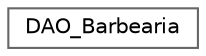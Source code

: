 digraph "Graphical Class Hierarchy"
{
 // LATEX_PDF_SIZE
  bgcolor="transparent";
  edge [fontname=Helvetica,fontsize=10,labelfontname=Helvetica,labelfontsize=10];
  node [fontname=Helvetica,fontsize=10,shape=box,height=0.2,width=0.4];
  rankdir="LR";
  Node0 [id="Node000000",label="DAO_Barbearia",height=0.2,width=0.4,color="grey40", fillcolor="white", style="filled",URL="$class_d_a_o___barbearia.html",tooltip=" "];
}
